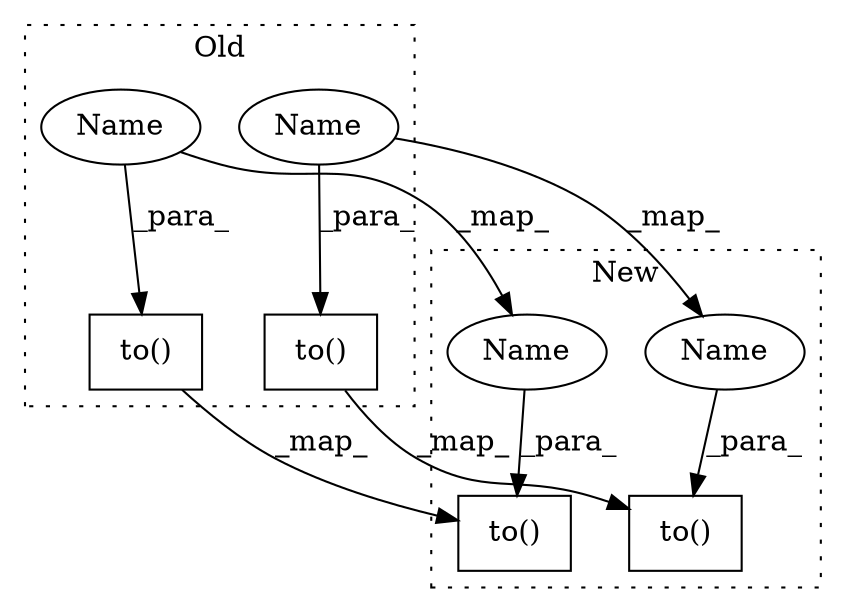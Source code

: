 digraph G {
subgraph cluster0 {
1 [label="to()" a="75" s="8007,8032" l="14,1" shape="box"];
4 [label="to()" a="75" s="7691,7716" l="14,1" shape="box"];
5 [label="Name" a="87" s="7705" l="11" shape="ellipse"];
6 [label="Name" a="87" s="8021" l="11" shape="ellipse"];
label = "Old";
style="dotted";
}
subgraph cluster1 {
2 [label="to()" a="75" s="7865,7890" l="14,1" shape="box"];
3 [label="to()" a="75" s="7607,7632" l="14,1" shape="box"];
7 [label="Name" a="87" s="7621" l="11" shape="ellipse"];
8 [label="Name" a="87" s="7879" l="11" shape="ellipse"];
label = "New";
style="dotted";
}
1 -> 2 [label="_map_"];
4 -> 3 [label="_map_"];
5 -> 4 [label="_para_"];
5 -> 7 [label="_map_"];
6 -> 1 [label="_para_"];
6 -> 8 [label="_map_"];
7 -> 3 [label="_para_"];
8 -> 2 [label="_para_"];
}